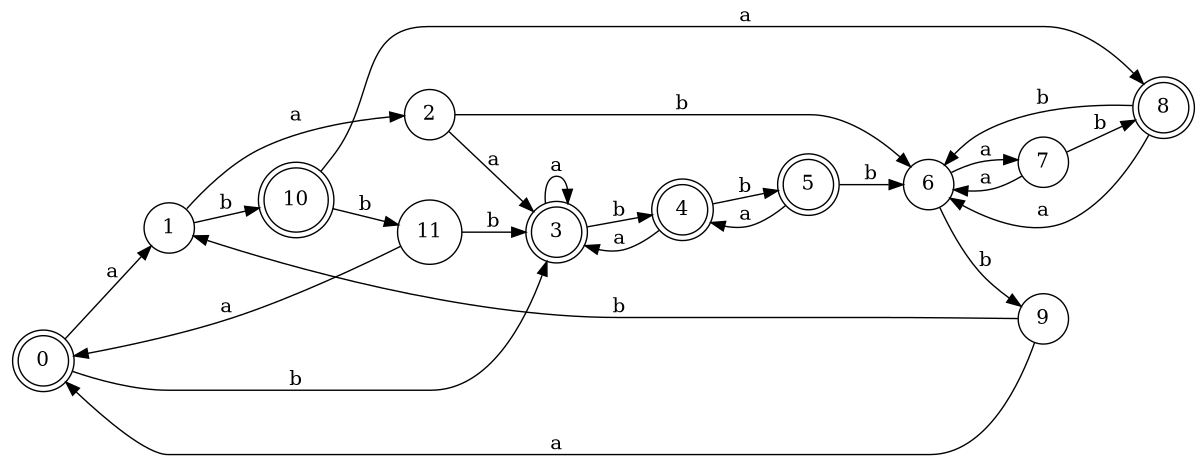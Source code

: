 digraph n10_6 {
__start0 [label="" shape="none"];

rankdir=LR;
size="8,5";

s0 [style="rounded,filled", color="black", fillcolor="white" shape="doublecircle", label="0"];
s1 [style="filled", color="black", fillcolor="white" shape="circle", label="1"];
s2 [style="filled", color="black", fillcolor="white" shape="circle", label="2"];
s3 [style="rounded,filled", color="black", fillcolor="white" shape="doublecircle", label="3"];
s4 [style="rounded,filled", color="black", fillcolor="white" shape="doublecircle", label="4"];
s5 [style="rounded,filled", color="black", fillcolor="white" shape="doublecircle", label="5"];
s6 [style="filled", color="black", fillcolor="white" shape="circle", label="6"];
s7 [style="filled", color="black", fillcolor="white" shape="circle", label="7"];
s8 [style="rounded,filled", color="black", fillcolor="white" shape="doublecircle", label="8"];
s9 [style="filled", color="black", fillcolor="white" shape="circle", label="9"];
s10 [style="rounded,filled", color="black", fillcolor="white" shape="doublecircle", label="10"];
s11 [style="filled", color="black", fillcolor="white" shape="circle", label="11"];
s0 -> s1 [label="a"];
s0 -> s3 [label="b"];
s1 -> s2 [label="a"];
s1 -> s10 [label="b"];
s2 -> s3 [label="a"];
s2 -> s6 [label="b"];
s3 -> s3 [label="a"];
s3 -> s4 [label="b"];
s4 -> s3 [label="a"];
s4 -> s5 [label="b"];
s5 -> s4 [label="a"];
s5 -> s6 [label="b"];
s6 -> s7 [label="a"];
s6 -> s9 [label="b"];
s7 -> s6 [label="a"];
s7 -> s8 [label="b"];
s8 -> s6 [label="a"];
s8 -> s6 [label="b"];
s9 -> s0 [label="a"];
s9 -> s1 [label="b"];
s10 -> s8 [label="a"];
s10 -> s11 [label="b"];
s11 -> s0 [label="a"];
s11 -> s3 [label="b"];

}